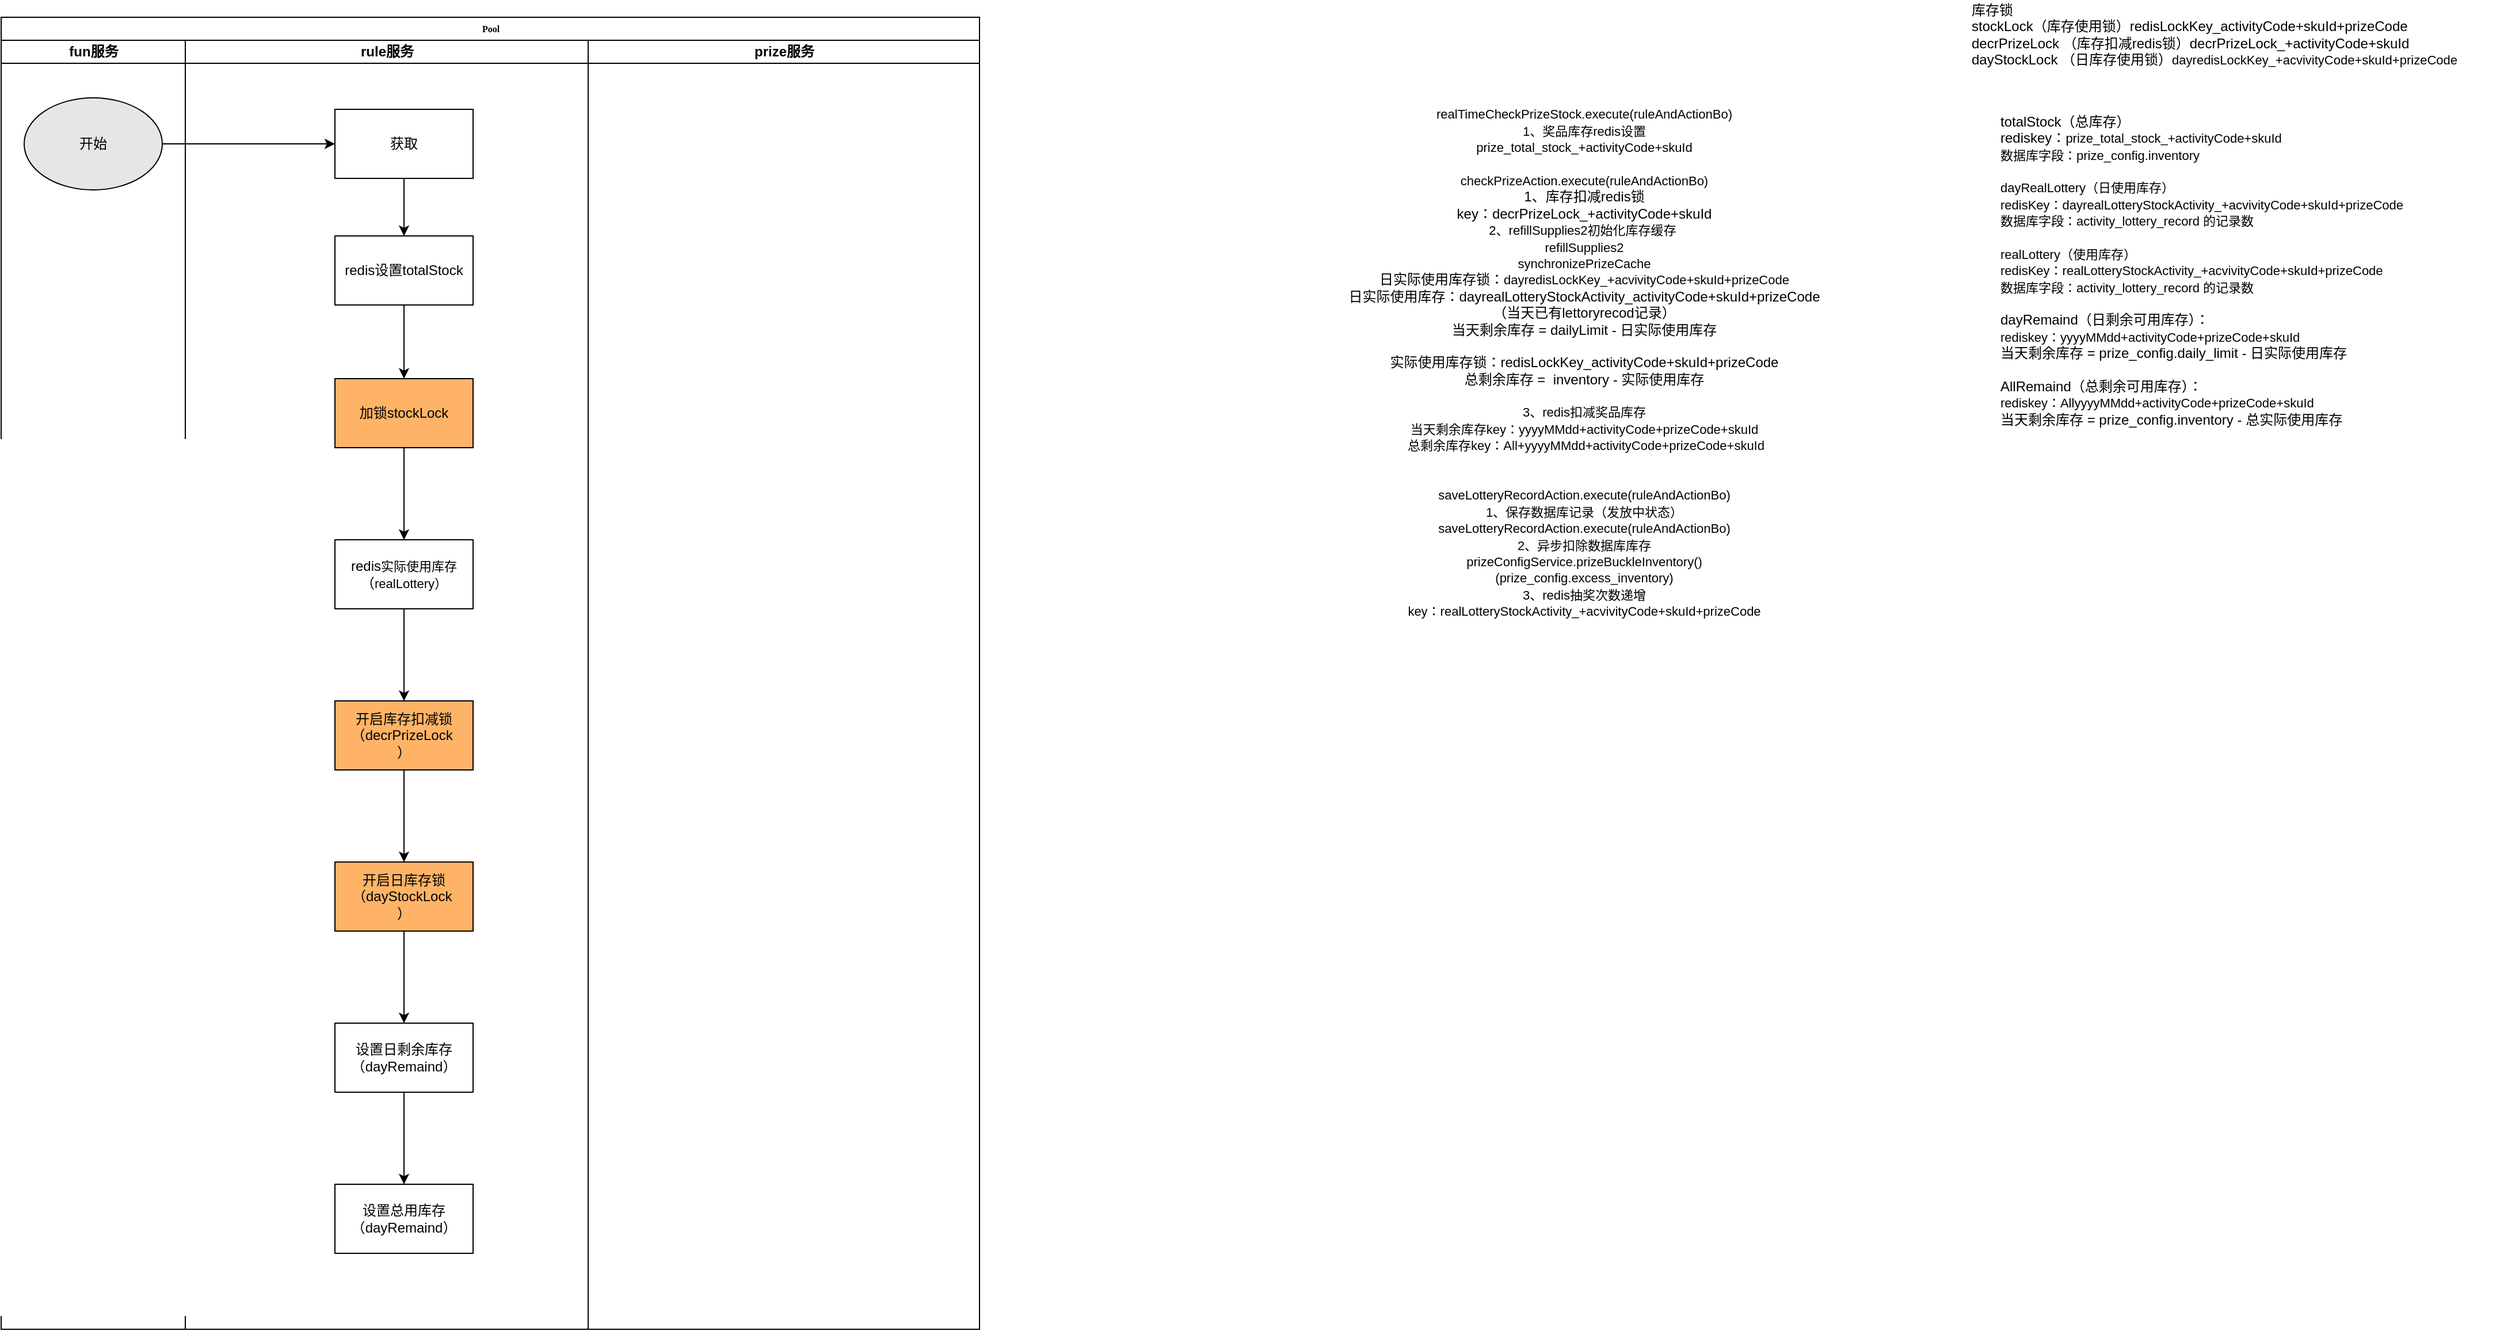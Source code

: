 <mxfile version="20.0.1" type="github">
  <diagram name="Page-1" id="74e2e168-ea6b-b213-b513-2b3c1d86103e">
    <mxGraphModel dx="1122" dy="424" grid="1" gridSize="10" guides="1" tooltips="1" connect="1" arrows="1" fold="1" page="1" pageScale="1" pageWidth="1100" pageHeight="850" background="none" math="0" shadow="0">
      <root>
        <mxCell id="0" />
        <mxCell id="1" parent="0" />
        <mxCell id="77e6c97f196da883-1" value="Pool" style="swimlane;html=1;childLayout=stackLayout;startSize=20;rounded=0;shadow=0;labelBackgroundColor=none;strokeWidth=1;fontFamily=Verdana;fontSize=8;align=center;" parent="1" vertex="1">
          <mxGeometry x="70" y="50" width="850" height="1140" as="geometry" />
        </mxCell>
        <mxCell id="77e6c97f196da883-2" value="fun服务" style="swimlane;html=1;startSize=20;" parent="77e6c97f196da883-1" vertex="1">
          <mxGeometry y="20" width="160" height="1120" as="geometry" />
        </mxCell>
        <mxCell id="H8gWmgWeNY98q9dUtouS-4" value="开始" style="ellipse;whiteSpace=wrap;html=1;fillColor=#E6E6E6;" vertex="1" parent="77e6c97f196da883-2">
          <mxGeometry x="20" y="50" width="120" height="80" as="geometry" />
        </mxCell>
        <mxCell id="77e6c97f196da883-3" value="rule服务" style="swimlane;html=1;startSize=20;" parent="77e6c97f196da883-1" vertex="1">
          <mxGeometry x="160" y="20" width="350" height="1120" as="geometry" />
        </mxCell>
        <mxCell id="H8gWmgWeNY98q9dUtouS-7" value="获取" style="whiteSpace=wrap;html=1;" vertex="1" parent="77e6c97f196da883-3">
          <mxGeometry x="130" y="60" width="120" height="60" as="geometry" />
        </mxCell>
        <mxCell id="H8gWmgWeNY98q9dUtouS-9" value="redis设置totalStock" style="whiteSpace=wrap;html=1;" vertex="1" parent="77e6c97f196da883-3">
          <mxGeometry x="130" y="170" width="120" height="60" as="geometry" />
        </mxCell>
        <mxCell id="H8gWmgWeNY98q9dUtouS-10" value="" style="edgeStyle=orthogonalEdgeStyle;rounded=0;orthogonalLoop=1;jettySize=auto;html=1;" edge="1" parent="77e6c97f196da883-3" source="H8gWmgWeNY98q9dUtouS-7" target="H8gWmgWeNY98q9dUtouS-9">
          <mxGeometry relative="1" as="geometry" />
        </mxCell>
        <mxCell id="77e6c97f196da883-4" value="prize服务" style="swimlane;html=1;startSize=20;" parent="77e6c97f196da883-1" vertex="1">
          <mxGeometry x="510" y="20" width="340" height="1120" as="geometry" />
        </mxCell>
        <mxCell id="H8gWmgWeNY98q9dUtouS-12" style="edgeStyle=orthogonalEdgeStyle;rounded=0;orthogonalLoop=1;jettySize=auto;html=1;entryX=0;entryY=0.5;entryDx=0;entryDy=0;" edge="1" parent="77e6c97f196da883-1" source="H8gWmgWeNY98q9dUtouS-4" target="H8gWmgWeNY98q9dUtouS-7">
          <mxGeometry relative="1" as="geometry" />
        </mxCell>
        <mxCell id="H8gWmgWeNY98q9dUtouS-11" value="&lt;span style=&quot;font-size: 11px; text-align: left; background-color: rgb(255, 255, 255);&quot;&gt;realTimeCheckPrizeStock.execute(ruleAndActionBo)&lt;/span&gt;&lt;br style=&quot;font-size: 11px; text-align: left;&quot;&gt;&lt;span style=&quot;font-size: 11px; text-align: left; background-color: rgb(255, 255, 255);&quot;&gt;1、奖品库存redis设置&lt;/span&gt;&lt;br style=&quot;font-size: 11px; text-align: left;&quot;&gt;&lt;span style=&quot;font-size: 11px; text-align: left;&quot;&gt;prize_total_stock_+activityCode+skuId&lt;br&gt;&lt;br&gt;&lt;/span&gt;&lt;div&gt;&lt;span style=&quot;font-size: 11px;&quot;&gt;checkPrizeAction.execute(ruleAndActionBo)&lt;/span&gt;&lt;/div&gt;&lt;div&gt;1、库存扣减redis锁&lt;br&gt;key：decrPrizeLock_+activityCode+skuId&lt;span style=&quot;font-size: 11px;&quot;&gt;&lt;br&gt;&lt;/span&gt;&lt;/div&gt;&lt;span style=&quot;font-size: 11px;&quot;&gt;2、refillSupplies2初始化库存缓存&amp;nbsp;&lt;/span&gt;&lt;br&gt;&lt;div&gt;&lt;span style=&quot;font-size: 11px;&quot;&gt;refillSupplies2&lt;/span&gt;&lt;/div&gt;&lt;div&gt;&lt;span style=&quot;font-size: 11px;&quot;&gt;synchronizePrizeCache&lt;/span&gt;&lt;/div&gt;日实际使用库存锁：&lt;span style=&quot;font-size: 11px;&quot;&gt;dayredisLockKey_+acvivityCode+skuId+prizeCode&lt;/span&gt;&lt;br&gt;日实际使用库存：dayrealLotteryStockActivity_activityCode+skuId+prizeCode&lt;br&gt;&lt;div&gt;（当天已有lettoryrecod记录）&lt;/div&gt;&lt;div&gt;当天剩余库存 =&amp;nbsp;dailyLimit - 日实际使用库存&lt;/div&gt;&lt;div&gt;&lt;br&gt;&lt;/div&gt;&lt;div&gt;实际使用库存锁：redisLockKey_activityCode+skuId+prizeCode&lt;br&gt;&lt;/div&gt;&lt;div&gt;总剩余库存 =&amp;nbsp;&amp;nbsp;inventory - 实际使用库存&lt;/div&gt;&lt;div&gt;&lt;br&gt;&lt;/div&gt;&lt;div&gt;&lt;span style=&quot;font-size: 11px;&quot;&gt;3、redis扣减奖品库存&lt;/span&gt;&lt;/div&gt;&lt;div&gt;&lt;span style=&quot;font-size: 11px;&quot;&gt;当天剩余库存key：yyyyMMdd+activityCode+prizeCode+skuId&lt;/span&gt;&lt;/div&gt;&lt;div&gt;&lt;span style=&quot;font-size: 11px;&quot;&gt;&amp;nbsp;总剩余库存key：All+yyyyMMdd+activityCode+prizeCode+skuId&lt;/span&gt;&lt;/div&gt;&lt;div&gt;&lt;span style=&quot;font-size: 11px;&quot;&gt;&amp;nbsp;&lt;/span&gt;&lt;/div&gt;&lt;div&gt;&lt;br style=&quot;font-size: 11px; text-align: left; background-color: rgb(255, 255, 255);&quot;&gt;&lt;/div&gt;&lt;div&gt;&lt;span style=&quot;font-size: 11px; text-align: left; background-color: rgb(255, 255, 255);&quot;&gt;saveLotteryRecordAction.execute(ruleAndActionBo)&lt;/span&gt;&lt;br style=&quot;font-size: 11px; text-align: left;&quot;&gt;&lt;span style=&quot;font-size: 11px; text-align: left; background-color: rgb(255, 255, 255);&quot;&gt;1、保存数据库记录（发放中状态）&lt;/span&gt;&lt;br style=&quot;font-size: 11px; text-align: left;&quot;&gt;&lt;span style=&quot;font-size: 11px; text-align: left;&quot;&gt;saveLotteryRecordAction.execute(ruleAndActionBo)&lt;/span&gt;&lt;br style=&quot;font-size: 11px; text-align: left;&quot;&gt;&lt;span style=&quot;font-size: 11px; text-align: left; background-color: rgb(255, 255, 255);&quot;&gt;2、异步扣除数据库库存&lt;/span&gt;&lt;br style=&quot;font-size: 11px; text-align: left;&quot;&gt;&lt;span style=&quot;font-size: 11px; text-align: left;&quot;&gt;prizeConfigService.prizeBuckleInventory()&lt;br&gt;&lt;/span&gt;&lt;span style=&quot;font-size: 11px; text-align: left; background-color: rgb(255, 255, 255);&quot;&gt;(prize_config.excess_inventory)&lt;/span&gt;&lt;br style=&quot;font-size: 11px; text-align: left;&quot;&gt;&lt;span style=&quot;font-size: 11px; text-align: left; background-color: rgb(255, 255, 255);&quot;&gt;3、redis抽奖次数递增&lt;/span&gt;&lt;br style=&quot;font-size: 11px; text-align: left;&quot;&gt;&lt;span style=&quot;font-size: 11px; text-align: left; background-color: rgb(255, 255, 255);&quot;&gt;key：realLotteryStockActivity_+acvivityCode+skuId+prizeCode&lt;/span&gt;&lt;br&gt;&lt;/div&gt;" style="text;html=1;align=center;verticalAlign=middle;resizable=0;points=[];autosize=1;strokeColor=none;fillColor=none;" vertex="1" parent="1">
          <mxGeometry x="1230" y="130" width="430" height="440" as="geometry" />
        </mxCell>
        <mxCell id="H8gWmgWeNY98q9dUtouS-14" value="totalStock（总库存）&lt;br&gt;&lt;span style=&quot;&quot;&gt;	&lt;/span&gt;&lt;span style=&quot;&quot;&gt;	&lt;/span&gt;rediskey：&lt;span style=&quot;font-size: 11px;&quot;&gt;prize_total_stock_+activityCode+skuId&lt;br&gt;&lt;span style=&quot;&quot;&gt;	&lt;/span&gt;&lt;span style=&quot;&quot;&gt;	&lt;/span&gt;数据库字段：prize_config.inventory&lt;br&gt;&lt;/span&gt;&lt;span style=&quot;font-size: 11px; background-color: rgb(255, 255, 255);&quot;&gt;&lt;br&gt;&lt;/span&gt;&lt;span style=&quot;font-size: 11px;&quot;&gt;dayRealLottery（日使用库存）&lt;br&gt;&lt;/span&gt;&lt;span style=&quot;font-size: 11px; background-color: rgb(255, 255, 255);&quot;&gt;redisKey：dayrealLotteryStockActivity_+acvivityCode+skuId+prizeCode&lt;br&gt;数据库字段：activity_lottery_record 的记录数&lt;br&gt;&lt;/span&gt;&lt;span style=&quot;font-size: 11px; background-color: rgb(255, 255, 255);&quot;&gt;&lt;br&gt;&lt;/span&gt;&lt;span style=&quot;font-size: 11px;&quot;&gt;realLottery（使用库存）&lt;br&gt;&lt;/span&gt;&lt;span style=&quot;font-size: 11px; background-color: rgb(255, 255, 255);&quot;&gt;redisKey：realLotteryStockActivity_+acvivityCode+skuId+prizeCode&lt;br&gt;数据库字段：activity_lottery_record 的记录数&lt;/span&gt;&lt;span style=&quot;font-size: 11px; background-color: rgb(255, 255, 255);&quot;&gt;&lt;br&gt;&lt;br&gt;&lt;/span&gt;&lt;span style=&quot;text-align: center;&quot;&gt;dayRemaind（日剩余可用库存）：&lt;br&gt;&lt;/span&gt;&lt;span style=&quot;font-size: 11px; background-color: rgb(255, 255, 255);&quot;&gt;rediskey：&lt;/span&gt;&lt;span style=&quot;font-size: 11px; text-align: center;&quot;&gt;yyyyMMdd+activityCode+prizeCode+skuId&lt;/span&gt;&lt;span style=&quot;text-align: center;&quot;&gt;&lt;br&gt;&lt;/span&gt;&lt;span style=&quot;text-align: center;&quot;&gt;当天剩余库存 = prize_config.daily_limit - 日实际使用库存&lt;br&gt;&lt;/span&gt;&lt;span style=&quot;font-size: 11px; background-color: rgb(255, 255, 255);&quot;&gt;&lt;br&gt;&lt;/span&gt;&lt;span style=&quot;text-align: center;&quot;&gt;All&lt;/span&gt;&lt;span style=&quot;text-align: center;&quot;&gt;Remaind&lt;/span&gt;&lt;span style=&quot;text-align: center;&quot;&gt;（总剩余可用库存）：&lt;br&gt;&lt;/span&gt;&lt;span style=&quot;font-size: 11px; background-color: rgb(255, 255, 255);&quot;&gt;rediskey：All&lt;/span&gt;&lt;span style=&quot;font-size: 11px; text-align: center;&quot;&gt;yyyyMMdd+activityCode+prizeCode+skuId&lt;/span&gt;&lt;span style=&quot;text-align: center;&quot;&gt;&lt;br&gt;&lt;/span&gt;&lt;span style=&quot;text-align: center;&quot;&gt;当天剩余库存 = prize_config.inventory - 总实际使用库存&lt;/span&gt;&lt;span style=&quot;font-size: 11px; background-color: rgb(255, 255, 255);&quot;&gt;&lt;br&gt;&lt;/span&gt;" style="text;html=1;align=left;verticalAlign=middle;resizable=0;points=[];autosize=1;strokeColor=none;fillColor=none;" vertex="1" parent="1">
          <mxGeometry x="1805" y="135" width="400" height="270" as="geometry" />
        </mxCell>
        <mxCell id="H8gWmgWeNY98q9dUtouS-15" value="&lt;span style=&quot;&quot;&gt;	&lt;/span&gt;&lt;span style=&quot;&quot;&gt;	&lt;/span&gt;&lt;span style=&quot;&quot;&gt;	&lt;/span&gt;&lt;span style=&quot;&quot;&gt;	&lt;/span&gt;&lt;span style=&quot;&quot;&gt;	&lt;/span&gt;&lt;span style=&quot;&quot;&gt;	&lt;/span&gt;库存锁&lt;br&gt;stockLock（库存使用锁）redisLockKey_activityCode+skuId+prizeCode&lt;br&gt;decrPrizeLock （库存扣减redis锁）decrPrizeLock_+activityCode+skuId&lt;br&gt;dayStockLock （日库存使用锁）&lt;span style=&quot;font-size: 11px; text-align: center;&quot;&gt;dayredisLockKey_+acvivityCode+skuId+prizeCode&lt;/span&gt;" style="text;html=1;align=left;verticalAlign=middle;resizable=0;points=[];autosize=1;strokeColor=none;fillColor=none;" vertex="1" parent="1">
          <mxGeometry x="1780" y="35" width="460" height="60" as="geometry" />
        </mxCell>
        <mxCell id="H8gWmgWeNY98q9dUtouS-19" value="" style="edgeStyle=orthogonalEdgeStyle;rounded=0;orthogonalLoop=1;jettySize=auto;html=1;" edge="1" parent="1" source="H8gWmgWeNY98q9dUtouS-16" target="H8gWmgWeNY98q9dUtouS-18">
          <mxGeometry relative="1" as="geometry" />
        </mxCell>
        <mxCell id="H8gWmgWeNY98q9dUtouS-16" value="加锁&lt;span style=&quot;&quot;&gt;stockLock&lt;/span&gt;" style="whiteSpace=wrap;html=1;fillColor=#FFB366;" vertex="1" parent="1">
          <mxGeometry x="360" y="364" width="120" height="60" as="geometry" />
        </mxCell>
        <mxCell id="H8gWmgWeNY98q9dUtouS-17" value="" style="edgeStyle=orthogonalEdgeStyle;rounded=0;orthogonalLoop=1;jettySize=auto;html=1;" edge="1" parent="1" source="H8gWmgWeNY98q9dUtouS-9" target="H8gWmgWeNY98q9dUtouS-16">
          <mxGeometry relative="1" as="geometry" />
        </mxCell>
        <mxCell id="H8gWmgWeNY98q9dUtouS-21" value="" style="edgeStyle=orthogonalEdgeStyle;rounded=0;orthogonalLoop=1;jettySize=auto;html=1;" edge="1" parent="1" source="H8gWmgWeNY98q9dUtouS-18" target="H8gWmgWeNY98q9dUtouS-20">
          <mxGeometry relative="1" as="geometry" />
        </mxCell>
        <mxCell id="H8gWmgWeNY98q9dUtouS-18" value="redis&lt;span style=&quot;font-size: 11px; text-align: left;&quot;&gt;实际使用库存&lt;/span&gt;（&lt;span style=&quot;font-size: 11px; text-align: left;&quot;&gt;realLottery）&lt;/span&gt;" style="whiteSpace=wrap;html=1;" vertex="1" parent="1">
          <mxGeometry x="360" y="504" width="120" height="60" as="geometry" />
        </mxCell>
        <mxCell id="H8gWmgWeNY98q9dUtouS-23" value="" style="edgeStyle=orthogonalEdgeStyle;rounded=0;orthogonalLoop=1;jettySize=auto;html=1;" edge="1" parent="1" source="H8gWmgWeNY98q9dUtouS-20" target="H8gWmgWeNY98q9dUtouS-22">
          <mxGeometry relative="1" as="geometry" />
        </mxCell>
        <mxCell id="H8gWmgWeNY98q9dUtouS-20" value="开启库存扣减锁（&lt;span style=&quot;text-align: left;&quot;&gt;decrPrizeLock&amp;nbsp;&lt;/span&gt;&lt;br&gt;）" style="whiteSpace=wrap;html=1;fillColor=#FFB366;" vertex="1" parent="1">
          <mxGeometry x="360" y="644" width="120" height="60" as="geometry" />
        </mxCell>
        <mxCell id="H8gWmgWeNY98q9dUtouS-25" value="" style="edgeStyle=orthogonalEdgeStyle;rounded=0;orthogonalLoop=1;jettySize=auto;html=1;" edge="1" parent="1" source="H8gWmgWeNY98q9dUtouS-22" target="H8gWmgWeNY98q9dUtouS-24">
          <mxGeometry relative="1" as="geometry" />
        </mxCell>
        <mxCell id="H8gWmgWeNY98q9dUtouS-22" value="开启日库存锁（&lt;span style=&quot;text-align: left;&quot;&gt;dayStockLock&amp;nbsp;&lt;/span&gt;&lt;br&gt;）" style="whiteSpace=wrap;html=1;fillColor=#FFB366;" vertex="1" parent="1">
          <mxGeometry x="360" y="784" width="120" height="60" as="geometry" />
        </mxCell>
        <mxCell id="H8gWmgWeNY98q9dUtouS-27" value="" style="edgeStyle=orthogonalEdgeStyle;rounded=0;orthogonalLoop=1;jettySize=auto;html=1;" edge="1" parent="1" source="H8gWmgWeNY98q9dUtouS-24" target="H8gWmgWeNY98q9dUtouS-26">
          <mxGeometry relative="1" as="geometry" />
        </mxCell>
        <mxCell id="H8gWmgWeNY98q9dUtouS-24" value="设置日剩余库存（&lt;span style=&quot;&quot;&gt;dayRemaind&lt;/span&gt;）" style="whiteSpace=wrap;html=1;fillColor=#FFFFFF;" vertex="1" parent="1">
          <mxGeometry x="360" y="924" width="120" height="60" as="geometry" />
        </mxCell>
        <mxCell id="H8gWmgWeNY98q9dUtouS-26" value="&lt;span style=&quot;&quot;&gt;设置总用库存（&lt;/span&gt;&lt;span style=&quot;&quot;&gt;dayRemaind&lt;/span&gt;&lt;span style=&quot;&quot;&gt;）&lt;/span&gt;" style="whiteSpace=wrap;html=1;fillColor=#FFFFFF;" vertex="1" parent="1">
          <mxGeometry x="360" y="1064" width="120" height="60" as="geometry" />
        </mxCell>
      </root>
    </mxGraphModel>
  </diagram>
</mxfile>
